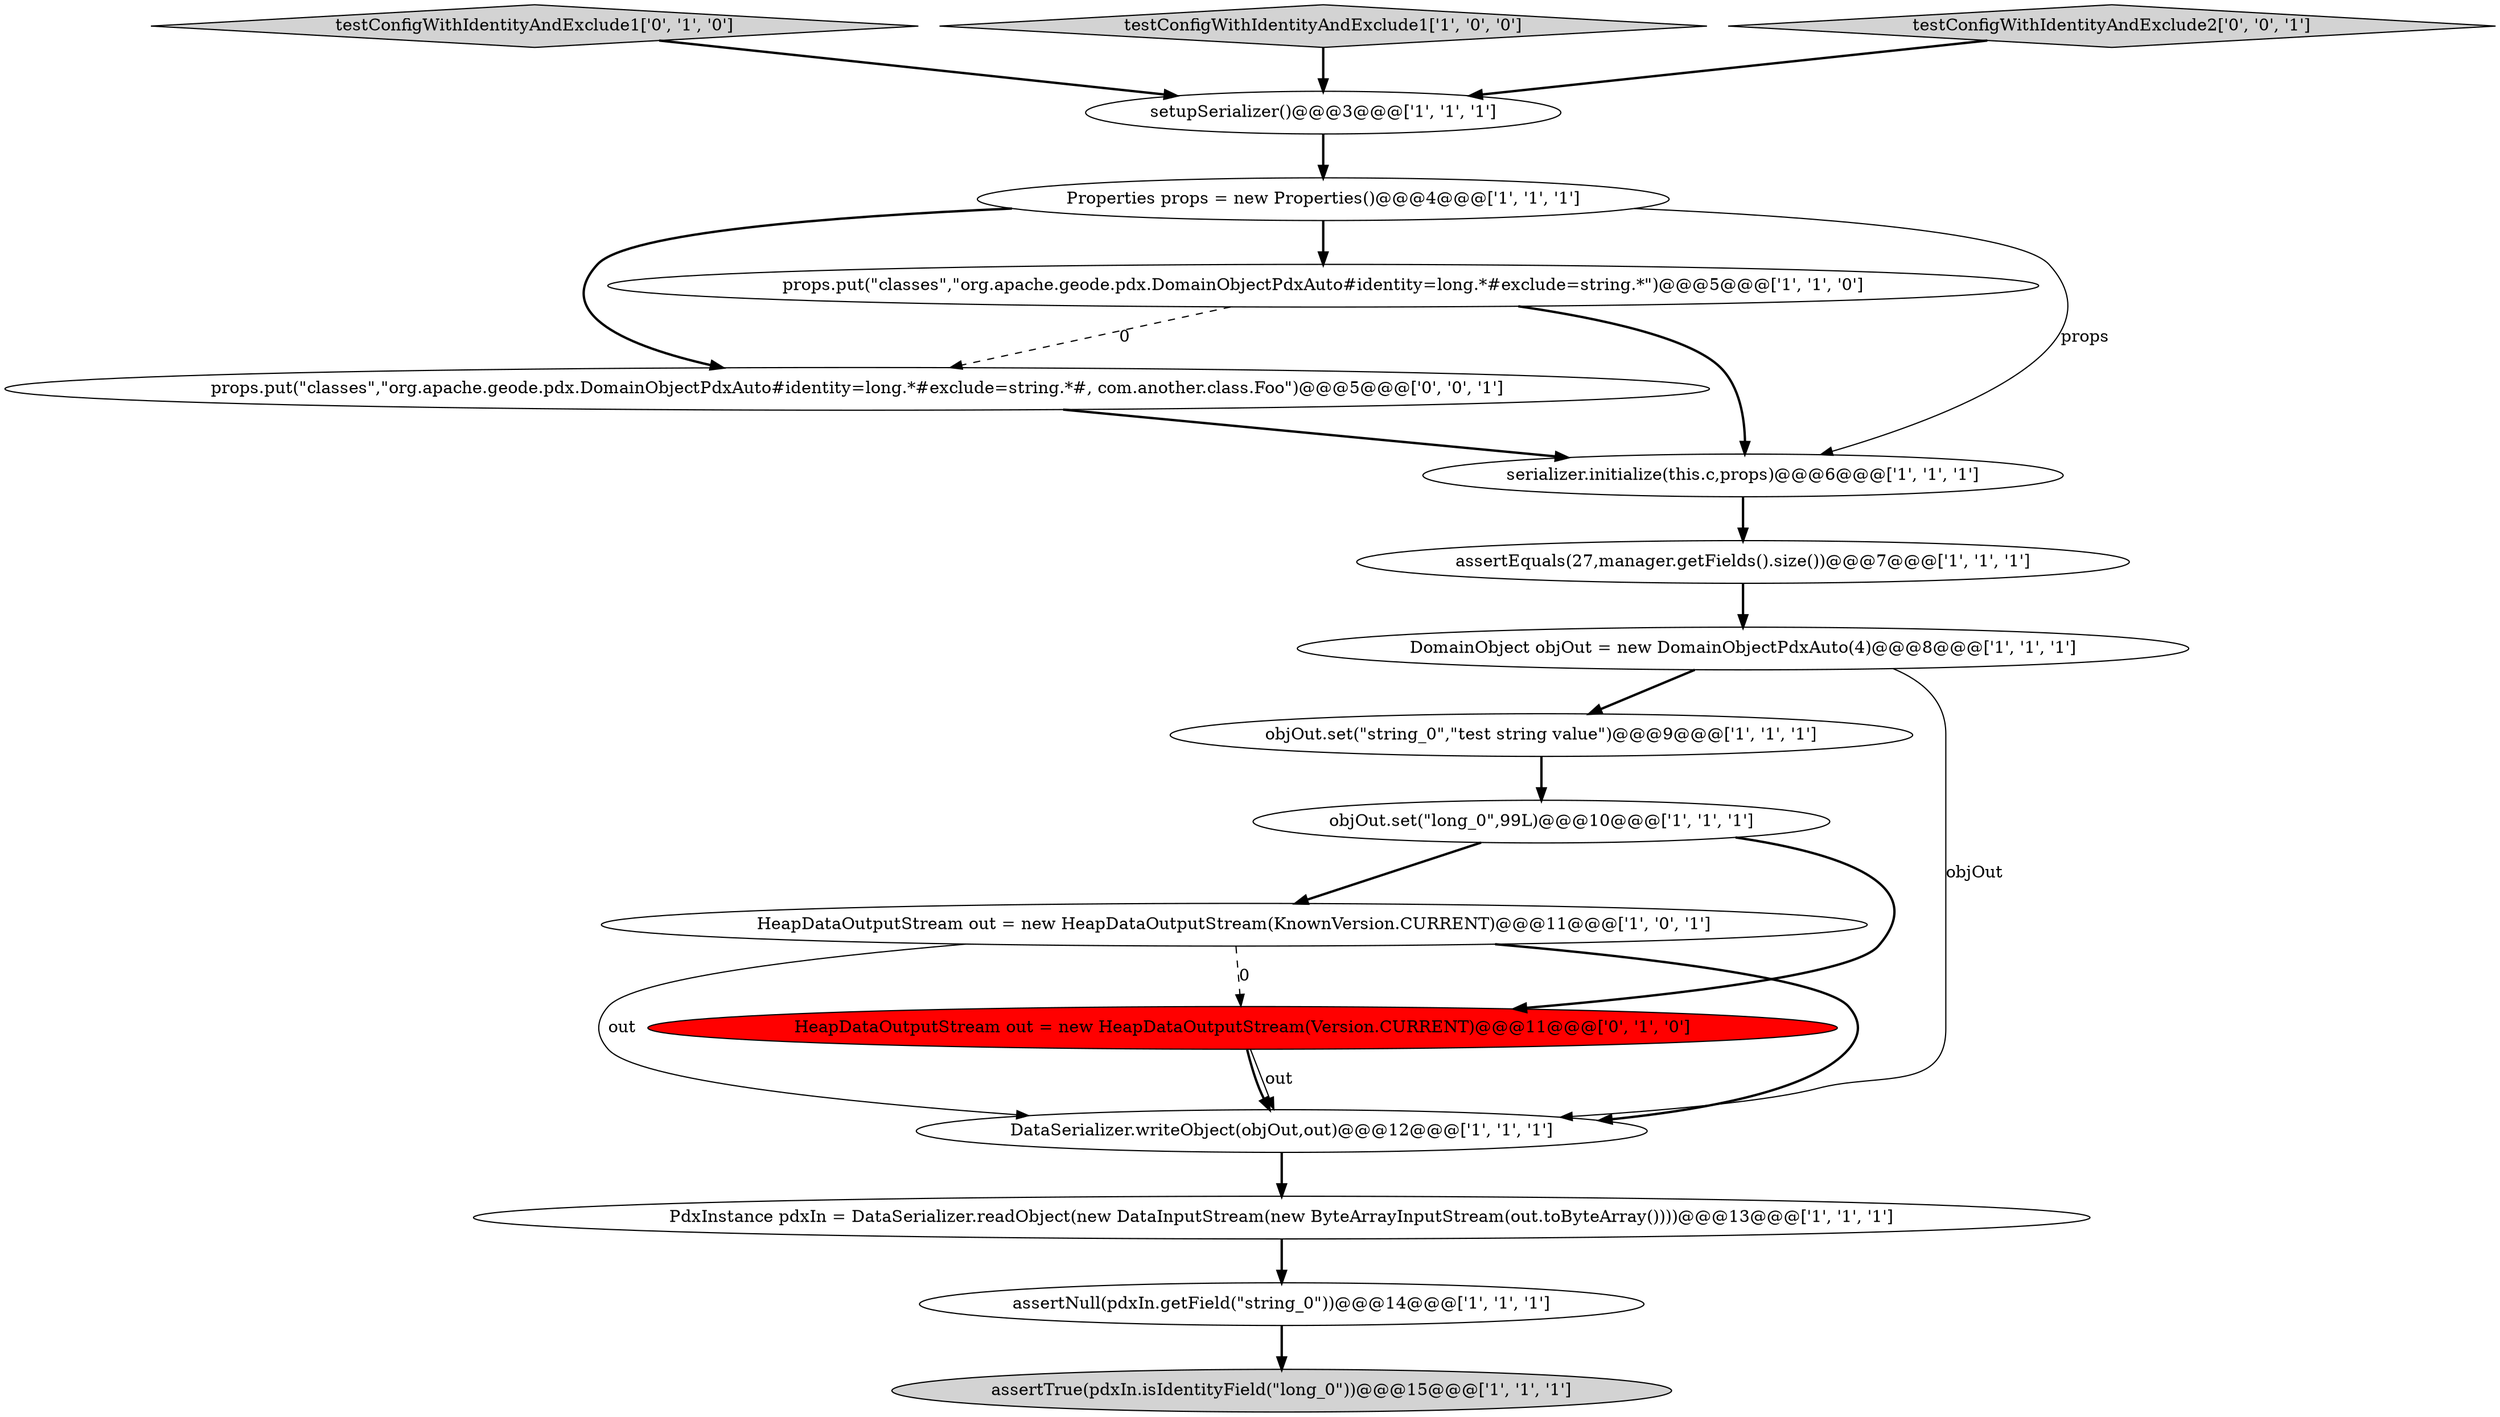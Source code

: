 digraph {
15 [style = filled, label = "testConfigWithIdentityAndExclude1['0', '1', '0']", fillcolor = lightgray, shape = diamond image = "AAA0AAABBB2BBB"];
7 [style = filled, label = "PdxInstance pdxIn = DataSerializer.readObject(new DataInputStream(new ByteArrayInputStream(out.toByteArray())))@@@13@@@['1', '1', '1']", fillcolor = white, shape = ellipse image = "AAA0AAABBB1BBB"];
8 [style = filled, label = "assertEquals(27,manager.getFields().size())@@@7@@@['1', '1', '1']", fillcolor = white, shape = ellipse image = "AAA0AAABBB1BBB"];
17 [style = filled, label = "props.put(\"classes\",\"org.apache.geode.pdx.DomainObjectPdxAuto#identity=long.*#exclude=string.*#, com.another.class.Foo\")@@@5@@@['0', '0', '1']", fillcolor = white, shape = ellipse image = "AAA0AAABBB3BBB"];
9 [style = filled, label = "Properties props = new Properties()@@@4@@@['1', '1', '1']", fillcolor = white, shape = ellipse image = "AAA0AAABBB1BBB"];
0 [style = filled, label = "serializer.initialize(this.c,props)@@@6@@@['1', '1', '1']", fillcolor = white, shape = ellipse image = "AAA0AAABBB1BBB"];
3 [style = filled, label = "props.put(\"classes\",\"org.apache.geode.pdx.DomainObjectPdxAuto#identity=long.*#exclude=string.*\")@@@5@@@['1', '1', '0']", fillcolor = white, shape = ellipse image = "AAA0AAABBB1BBB"];
6 [style = filled, label = "setupSerializer()@@@3@@@['1', '1', '1']", fillcolor = white, shape = ellipse image = "AAA0AAABBB1BBB"];
4 [style = filled, label = "HeapDataOutputStream out = new HeapDataOutputStream(KnownVersion.CURRENT)@@@11@@@['1', '0', '1']", fillcolor = white, shape = ellipse image = "AAA0AAABBB1BBB"];
1 [style = filled, label = "assertTrue(pdxIn.isIdentityField(\"long_0\"))@@@15@@@['1', '1', '1']", fillcolor = lightgray, shape = ellipse image = "AAA0AAABBB1BBB"];
10 [style = filled, label = "objOut.set(\"string_0\",\"test string value\")@@@9@@@['1', '1', '1']", fillcolor = white, shape = ellipse image = "AAA0AAABBB1BBB"];
5 [style = filled, label = "testConfigWithIdentityAndExclude1['1', '0', '0']", fillcolor = lightgray, shape = diamond image = "AAA0AAABBB1BBB"];
11 [style = filled, label = "objOut.set(\"long_0\",99L)@@@10@@@['1', '1', '1']", fillcolor = white, shape = ellipse image = "AAA0AAABBB1BBB"];
16 [style = filled, label = "testConfigWithIdentityAndExclude2['0', '0', '1']", fillcolor = lightgray, shape = diamond image = "AAA0AAABBB3BBB"];
13 [style = filled, label = "DomainObject objOut = new DomainObjectPdxAuto(4)@@@8@@@['1', '1', '1']", fillcolor = white, shape = ellipse image = "AAA0AAABBB1BBB"];
14 [style = filled, label = "HeapDataOutputStream out = new HeapDataOutputStream(Version.CURRENT)@@@11@@@['0', '1', '0']", fillcolor = red, shape = ellipse image = "AAA1AAABBB2BBB"];
12 [style = filled, label = "DataSerializer.writeObject(objOut,out)@@@12@@@['1', '1', '1']", fillcolor = white, shape = ellipse image = "AAA0AAABBB1BBB"];
2 [style = filled, label = "assertNull(pdxIn.getField(\"string_0\"))@@@14@@@['1', '1', '1']", fillcolor = white, shape = ellipse image = "AAA0AAABBB1BBB"];
13->10 [style = bold, label=""];
3->17 [style = dashed, label="0"];
11->14 [style = bold, label=""];
2->1 [style = bold, label=""];
4->12 [style = solid, label="out"];
16->6 [style = bold, label=""];
11->4 [style = bold, label=""];
9->17 [style = bold, label=""];
15->6 [style = bold, label=""];
14->12 [style = solid, label="out"];
9->0 [style = solid, label="props"];
13->12 [style = solid, label="objOut"];
12->7 [style = bold, label=""];
3->0 [style = bold, label=""];
17->0 [style = bold, label=""];
5->6 [style = bold, label=""];
7->2 [style = bold, label=""];
14->12 [style = bold, label=""];
0->8 [style = bold, label=""];
4->12 [style = bold, label=""];
9->3 [style = bold, label=""];
4->14 [style = dashed, label="0"];
6->9 [style = bold, label=""];
8->13 [style = bold, label=""];
10->11 [style = bold, label=""];
}
